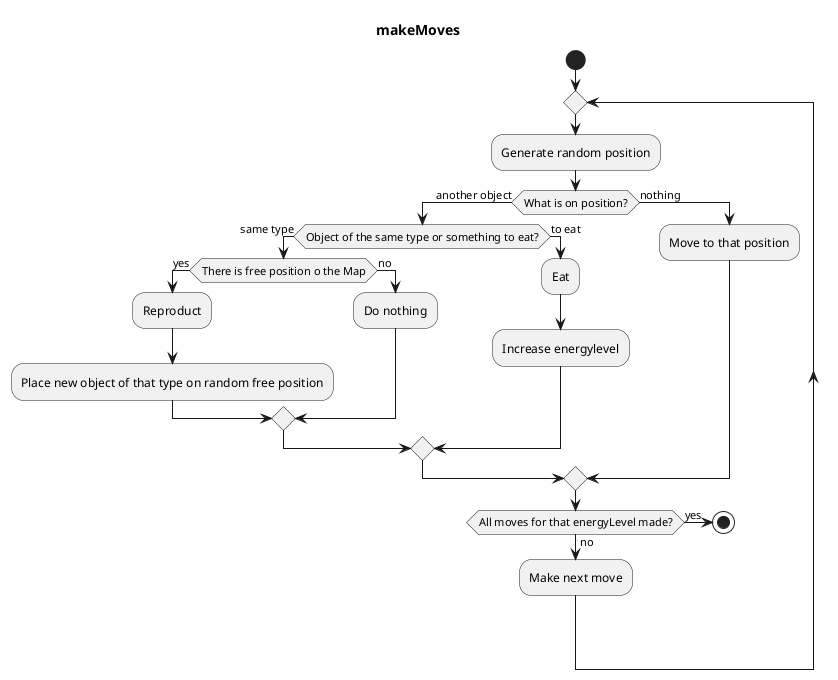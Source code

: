 @startuml
title makeMoves
start
repeat
-Generate random position
if(What is on position?) then (another object)
    if(Object of the same type or something to eat?) then (same type)
        if(There is free position o the Map) then (yes)
            :Reproduct;
            :Place new object of that type on random free position;
        else(no)
            :Do nothing;
        endif;
    else(to eat)
        :Eat;
        :Increase energylevel;
    endif
else(nothing)
    :Move to that position;

endif;
if(All moves for that energyLevel made?) then (no)
    :Make next move;
else(yes)
    stop

@enduml